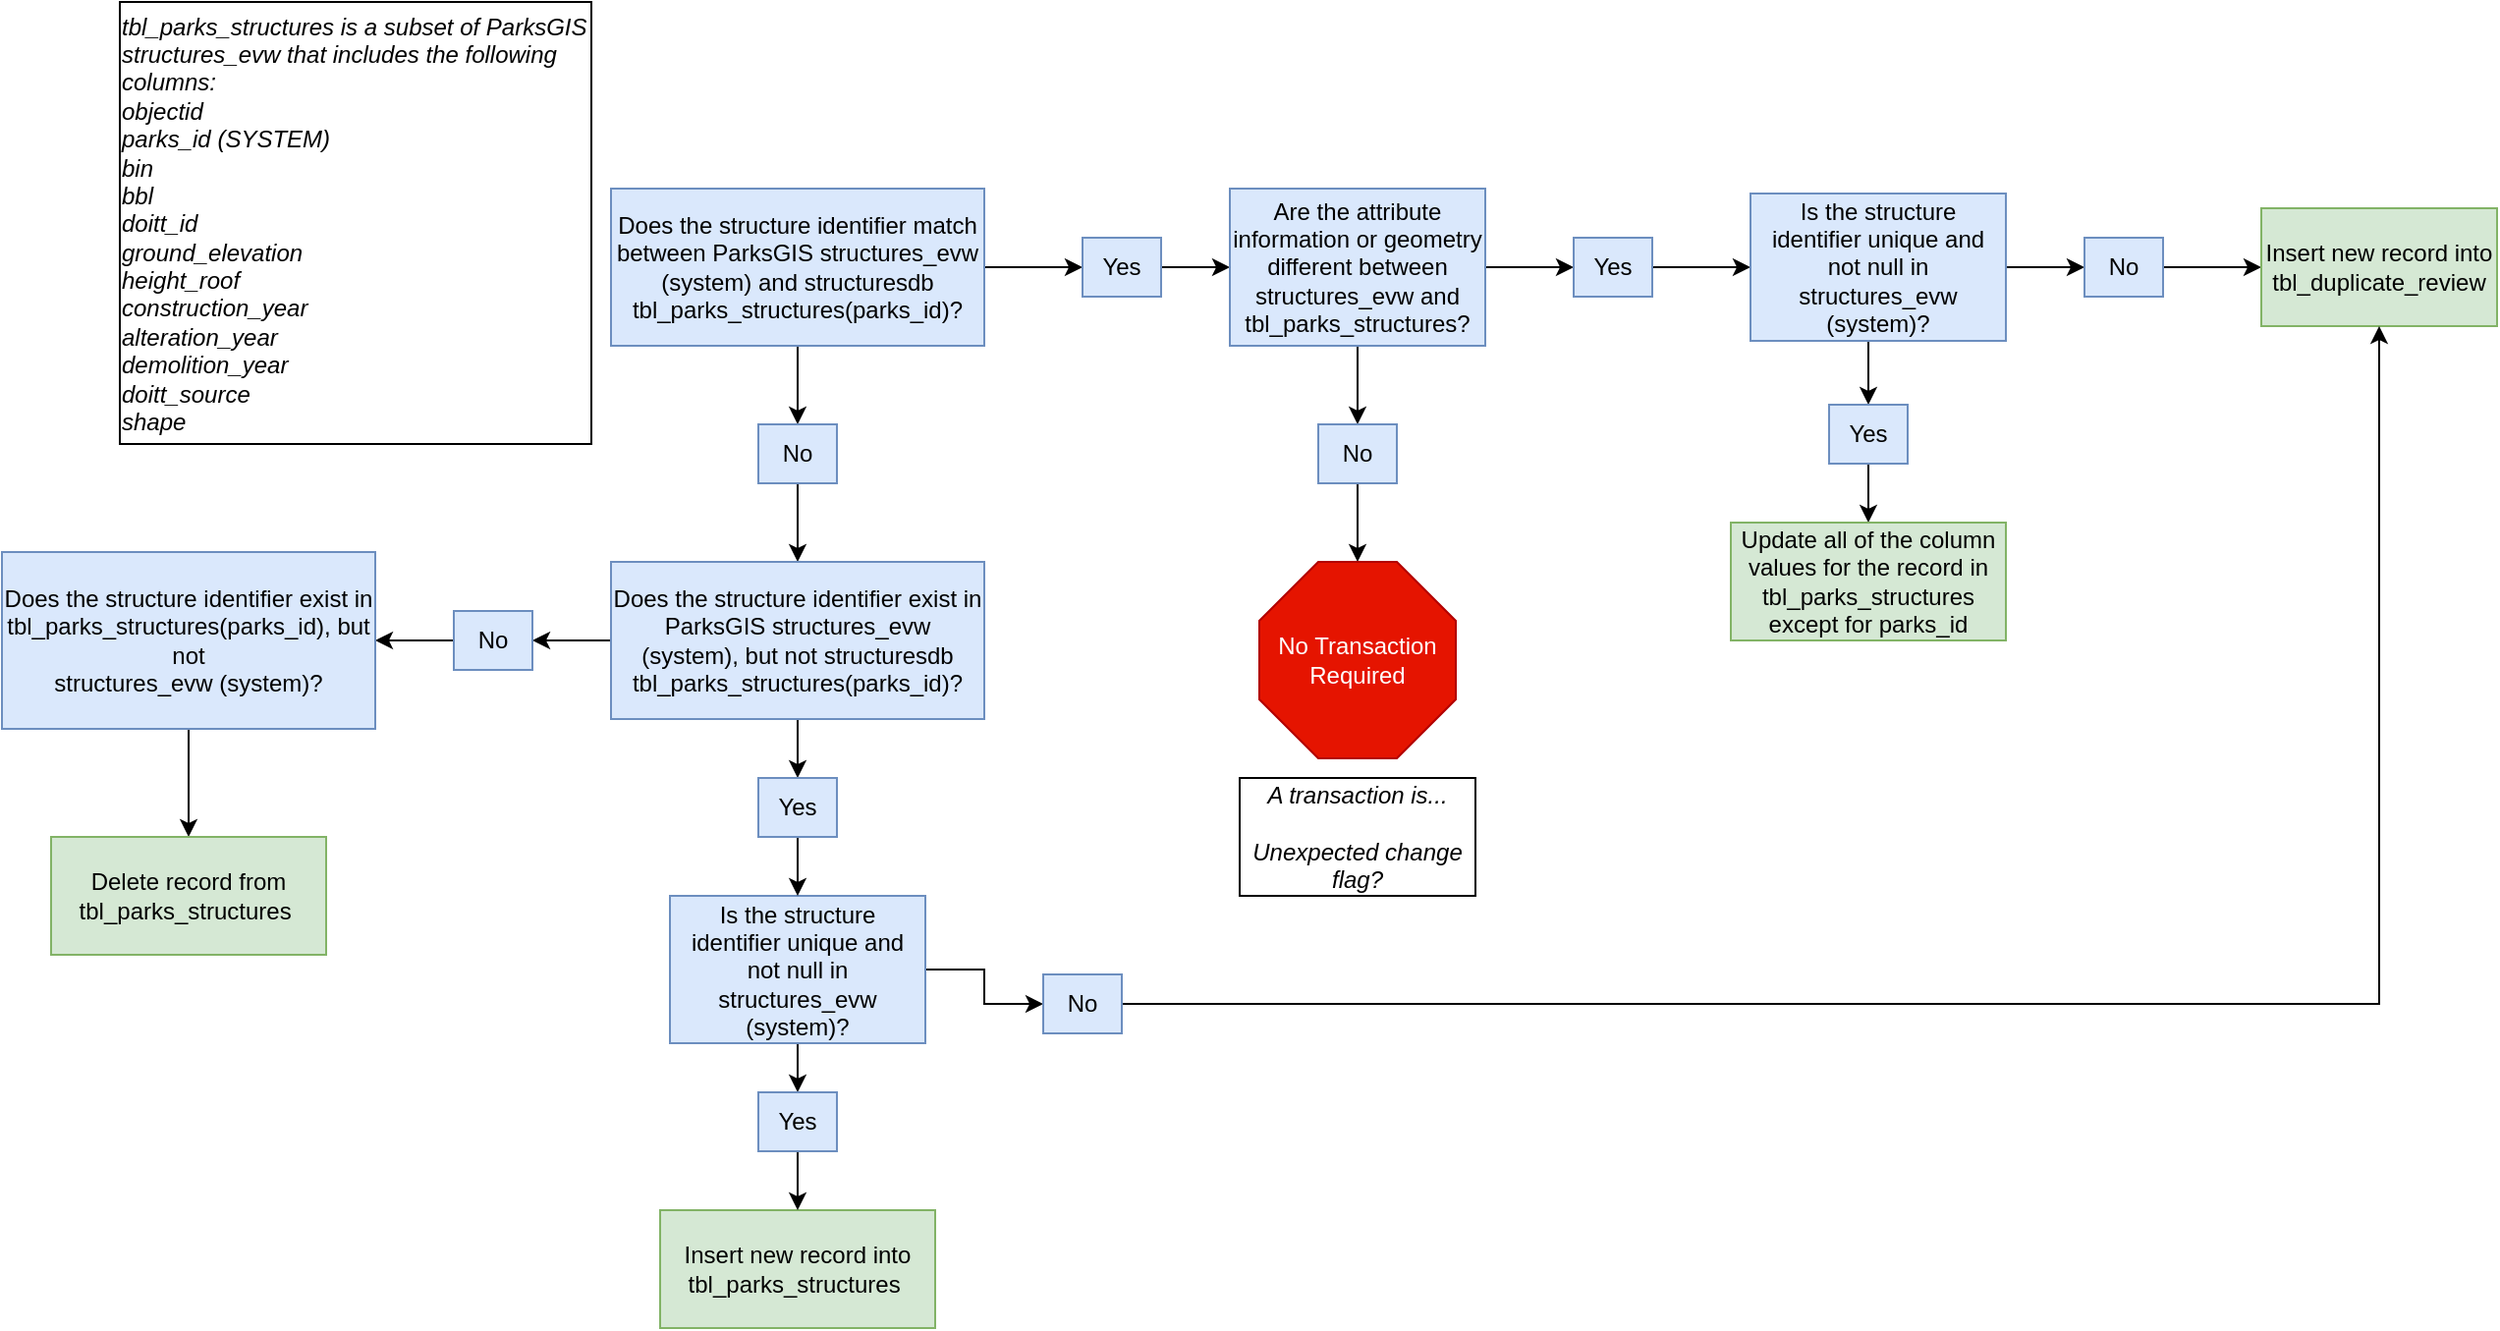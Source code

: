 <mxfile version="13.6.1" type="github">
  <diagram id="_IFJutEF3Iz8n2r1wNuO" name="Page-1">
    <mxGraphModel dx="2881" dy="1134" grid="1" gridSize="10" guides="1" tooltips="1" connect="1" arrows="1" fold="1" page="1" pageScale="1" pageWidth="850" pageHeight="1100" math="0" shadow="0">
      <root>
        <mxCell id="0" />
        <mxCell id="1" parent="0" />
        <mxCell id="CAYcls5t_juTczSQUHOq-6" style="edgeStyle=orthogonalEdgeStyle;rounded=0;orthogonalLoop=1;jettySize=auto;html=1;exitX=1;exitY=0.5;exitDx=0;exitDy=0;entryX=0;entryY=0.5;entryDx=0;entryDy=0;" parent="1" source="CAYcls5t_juTczSQUHOq-1" target="CAYcls5t_juTczSQUHOq-2" edge="1">
          <mxGeometry relative="1" as="geometry" />
        </mxCell>
        <mxCell id="3YFnWvvlwwLfX2JDb95H-2" style="edgeStyle=orthogonalEdgeStyle;rounded=0;orthogonalLoop=1;jettySize=auto;html=1;exitX=0.5;exitY=1;exitDx=0;exitDy=0;entryX=0.5;entryY=0;entryDx=0;entryDy=0;" edge="1" parent="1" source="CAYcls5t_juTczSQUHOq-1" target="CAYcls5t_juTczSQUHOq-3">
          <mxGeometry relative="1" as="geometry" />
        </mxCell>
        <mxCell id="CAYcls5t_juTczSQUHOq-1" value="Does the structure identifier match between ParksGIS structures_evw (system) and structuresdb tbl_parks_structures(parks_id)?" style="rounded=0;whiteSpace=wrap;html=1;fillColor=#dae8fc;strokeColor=#6c8ebf;" parent="1" vertex="1">
          <mxGeometry x="30" y="130" width="190" height="80" as="geometry" />
        </mxCell>
        <mxCell id="CAYcls5t_juTczSQUHOq-7" style="edgeStyle=orthogonalEdgeStyle;rounded=0;orthogonalLoop=1;jettySize=auto;html=1;exitX=1;exitY=0.5;exitDx=0;exitDy=0;" parent="1" source="CAYcls5t_juTczSQUHOq-2" target="CAYcls5t_juTczSQUHOq-4" edge="1">
          <mxGeometry relative="1" as="geometry" />
        </mxCell>
        <mxCell id="CAYcls5t_juTczSQUHOq-2" value="Yes" style="rounded=0;whiteSpace=wrap;html=1;fillColor=#dae8fc;strokeColor=#6c8ebf;" parent="1" vertex="1">
          <mxGeometry x="270" y="155" width="40" height="30" as="geometry" />
        </mxCell>
        <mxCell id="3YFnWvvlwwLfX2JDb95H-13" style="edgeStyle=orthogonalEdgeStyle;rounded=0;orthogonalLoop=1;jettySize=auto;html=1;exitX=0.5;exitY=1;exitDx=0;exitDy=0;" edge="1" parent="1" source="CAYcls5t_juTczSQUHOq-3" target="3YFnWvvlwwLfX2JDb95H-12">
          <mxGeometry relative="1" as="geometry" />
        </mxCell>
        <mxCell id="CAYcls5t_juTczSQUHOq-3" value="No" style="rounded=0;whiteSpace=wrap;html=1;fillColor=#dae8fc;strokeColor=#6c8ebf;" parent="1" vertex="1">
          <mxGeometry x="105" y="250" width="40" height="30" as="geometry" />
        </mxCell>
        <mxCell id="CAYcls5t_juTczSQUHOq-8" style="edgeStyle=orthogonalEdgeStyle;rounded=0;orthogonalLoop=1;jettySize=auto;html=1;exitX=1;exitY=0.5;exitDx=0;exitDy=0;entryX=0;entryY=0.5;entryDx=0;entryDy=0;" parent="1" source="CAYcls5t_juTczSQUHOq-4" target="CAYcls5t_juTczSQUHOq-5" edge="1">
          <mxGeometry relative="1" as="geometry" />
        </mxCell>
        <mxCell id="CAYcls5t_juTczSQUHOq-10" style="edgeStyle=orthogonalEdgeStyle;rounded=0;orthogonalLoop=1;jettySize=auto;html=1;exitX=0.5;exitY=1;exitDx=0;exitDy=0;entryX=0.5;entryY=0;entryDx=0;entryDy=0;" parent="1" source="CAYcls5t_juTczSQUHOq-4" target="CAYcls5t_juTczSQUHOq-9" edge="1">
          <mxGeometry relative="1" as="geometry" />
        </mxCell>
        <mxCell id="CAYcls5t_juTczSQUHOq-4" value="Are the attribute information or geometry different between structures_evw and tbl_parks_structures?" style="rounded=0;whiteSpace=wrap;html=1;fillColor=#dae8fc;strokeColor=#6c8ebf;" parent="1" vertex="1">
          <mxGeometry x="345" y="130" width="130" height="80" as="geometry" />
        </mxCell>
        <mxCell id="CAYcls5t_juTczSQUHOq-17" style="edgeStyle=orthogonalEdgeStyle;rounded=0;orthogonalLoop=1;jettySize=auto;html=1;exitX=1;exitY=0.5;exitDx=0;exitDy=0;entryX=0;entryY=0.5;entryDx=0;entryDy=0;" parent="1" source="CAYcls5t_juTczSQUHOq-5" target="CAYcls5t_juTczSQUHOq-14" edge="1">
          <mxGeometry relative="1" as="geometry" />
        </mxCell>
        <mxCell id="CAYcls5t_juTczSQUHOq-5" value="Yes" style="rounded=0;whiteSpace=wrap;html=1;fillColor=#dae8fc;strokeColor=#6c8ebf;" parent="1" vertex="1">
          <mxGeometry x="520" y="155" width="40" height="30" as="geometry" />
        </mxCell>
        <mxCell id="CAYcls5t_juTczSQUHOq-13" style="edgeStyle=orthogonalEdgeStyle;rounded=0;orthogonalLoop=1;jettySize=auto;html=1;exitX=0.5;exitY=1;exitDx=0;exitDy=0;entryX=0.5;entryY=0;entryDx=0;entryDy=0;entryPerimeter=0;" parent="1" source="CAYcls5t_juTczSQUHOq-9" target="CAYcls5t_juTczSQUHOq-12" edge="1">
          <mxGeometry relative="1" as="geometry" />
        </mxCell>
        <mxCell id="CAYcls5t_juTczSQUHOq-9" value="No" style="rounded=0;whiteSpace=wrap;html=1;fillColor=#dae8fc;strokeColor=#6c8ebf;" parent="1" vertex="1">
          <mxGeometry x="390" y="250" width="40" height="30" as="geometry" />
        </mxCell>
        <mxCell id="CAYcls5t_juTczSQUHOq-12" value="No Transaction Required" style="whiteSpace=wrap;html=1;shape=mxgraph.basic.octagon2;align=center;verticalAlign=middle;dx=15;fillColor=#e51400;strokeColor=#B20000;fontColor=#ffffff;" parent="1" vertex="1">
          <mxGeometry x="360" y="320" width="100" height="100" as="geometry" />
        </mxCell>
        <mxCell id="CAYcls5t_juTczSQUHOq-19" style="edgeStyle=orthogonalEdgeStyle;rounded=0;orthogonalLoop=1;jettySize=auto;html=1;exitX=0.5;exitY=1;exitDx=0;exitDy=0;entryX=0.5;entryY=0;entryDx=0;entryDy=0;" parent="1" source="CAYcls5t_juTczSQUHOq-14" target="CAYcls5t_juTczSQUHOq-18" edge="1">
          <mxGeometry relative="1" as="geometry" />
        </mxCell>
        <mxCell id="3YFnWvvlwwLfX2JDb95H-5" style="edgeStyle=orthogonalEdgeStyle;rounded=0;orthogonalLoop=1;jettySize=auto;html=1;exitX=1;exitY=0.5;exitDx=0;exitDy=0;entryX=0;entryY=0.5;entryDx=0;entryDy=0;" edge="1" parent="1" source="CAYcls5t_juTczSQUHOq-14" target="3YFnWvvlwwLfX2JDb95H-4">
          <mxGeometry relative="1" as="geometry" />
        </mxCell>
        <mxCell id="CAYcls5t_juTczSQUHOq-14" value="Is the structure identifier unique and not null in structures_evw (system)?" style="rounded=0;whiteSpace=wrap;html=1;fillColor=#dae8fc;strokeColor=#6c8ebf;" parent="1" vertex="1">
          <mxGeometry x="610" y="132.5" width="130" height="75" as="geometry" />
        </mxCell>
        <mxCell id="3YFnWvvlwwLfX2JDb95H-10" style="edgeStyle=orthogonalEdgeStyle;rounded=0;orthogonalLoop=1;jettySize=auto;html=1;exitX=0.5;exitY=1;exitDx=0;exitDy=0;entryX=0.5;entryY=0;entryDx=0;entryDy=0;" edge="1" parent="1" source="CAYcls5t_juTczSQUHOq-18" target="3YFnWvvlwwLfX2JDb95H-9">
          <mxGeometry relative="1" as="geometry" />
        </mxCell>
        <mxCell id="CAYcls5t_juTczSQUHOq-18" value="Yes" style="rounded=0;whiteSpace=wrap;html=1;fillColor=#dae8fc;strokeColor=#6c8ebf;" parent="1" vertex="1">
          <mxGeometry x="650" y="240" width="40" height="30" as="geometry" />
        </mxCell>
        <mxCell id="3YFnWvvlwwLfX2JDb95H-1" value="&lt;div style=&quot;text-align: left&quot;&gt;&lt;i&gt;tbl_parks_structures is a subset of ParksGIS structures_evw that includes the following columns:&lt;/i&gt;&lt;/div&gt;&lt;div style=&quot;text-align: left&quot;&gt;&lt;i&gt;objectid&lt;/i&gt;&lt;/div&gt;&lt;i&gt;&lt;div style=&quot;text-align: left&quot;&gt;&lt;i&gt;parks_id (SYSTEM)&lt;/i&gt;&lt;/div&gt;&lt;div style=&quot;text-align: left&quot;&gt;&lt;i&gt;bin&lt;/i&gt;&lt;/div&gt;&lt;div style=&quot;text-align: left&quot;&gt;&lt;i&gt;bbl&lt;/i&gt;&lt;/div&gt;&lt;div style=&quot;text-align: left&quot;&gt;&lt;i&gt;doitt_id&lt;/i&gt;&lt;/div&gt;&lt;div style=&quot;text-align: left&quot;&gt;&lt;i&gt;ground_elevation&lt;/i&gt;&lt;/div&gt;&lt;div style=&quot;text-align: left&quot;&gt;&lt;i&gt;height_roof&lt;/i&gt;&lt;/div&gt;&lt;div style=&quot;text-align: left&quot;&gt;&lt;i&gt;construction_year&lt;/i&gt;&lt;/div&gt;&lt;div style=&quot;text-align: left&quot;&gt;&lt;i&gt;alteration_year&lt;/i&gt;&lt;/div&gt;&lt;div style=&quot;text-align: left&quot;&gt;&lt;i&gt;demolition_year&lt;/i&gt;&lt;/div&gt;&lt;div style=&quot;text-align: left&quot;&gt;&lt;i&gt;doitt_source&lt;/i&gt;&lt;/div&gt;&lt;div style=&quot;text-align: left&quot;&gt;&lt;i&gt;shape&lt;/i&gt;&lt;/div&gt;&lt;/i&gt;" style="rounded=0;whiteSpace=wrap;html=1;" vertex="1" parent="1">
          <mxGeometry x="-220" y="35" width="240" height="225" as="geometry" />
        </mxCell>
        <mxCell id="3YFnWvvlwwLfX2JDb95H-3" value="A transaction is...&lt;br&gt;&lt;br&gt;Unexpected change flag?" style="rounded=0;whiteSpace=wrap;html=1;fontStyle=2" vertex="1" parent="1">
          <mxGeometry x="350" y="430" width="120" height="60" as="geometry" />
        </mxCell>
        <mxCell id="3YFnWvvlwwLfX2JDb95H-7" style="edgeStyle=orthogonalEdgeStyle;rounded=0;orthogonalLoop=1;jettySize=auto;html=1;exitX=1;exitY=0.5;exitDx=0;exitDy=0;entryX=0;entryY=0.5;entryDx=0;entryDy=0;entryPerimeter=0;" edge="1" parent="1" source="3YFnWvvlwwLfX2JDb95H-4">
          <mxGeometry relative="1" as="geometry">
            <mxPoint x="870" y="170" as="targetPoint" />
          </mxGeometry>
        </mxCell>
        <mxCell id="3YFnWvvlwwLfX2JDb95H-4" value="No" style="rounded=0;whiteSpace=wrap;html=1;fillColor=#dae8fc;strokeColor=#6c8ebf;" vertex="1" parent="1">
          <mxGeometry x="780" y="155" width="40" height="30" as="geometry" />
        </mxCell>
        <mxCell id="3YFnWvvlwwLfX2JDb95H-8" value="Insert new record into tbl_duplicate_review" style="rounded=0;whiteSpace=wrap;html=1;fillColor=#d5e8d4;strokeColor=#82b366;" vertex="1" parent="1">
          <mxGeometry x="870" y="140" width="120" height="60" as="geometry" />
        </mxCell>
        <mxCell id="3YFnWvvlwwLfX2JDb95H-9" value="Update all of the column values for the record in tbl_parks_structures except for parks_id" style="rounded=0;whiteSpace=wrap;html=1;fillColor=#d5e8d4;strokeColor=#82b366;" vertex="1" parent="1">
          <mxGeometry x="600" y="300" width="140" height="60" as="geometry" />
        </mxCell>
        <mxCell id="3YFnWvvlwwLfX2JDb95H-11" value="Insert new record into tbl_parks_structures&amp;nbsp;" style="rounded=0;whiteSpace=wrap;html=1;fillColor=#d5e8d4;strokeColor=#82b366;" vertex="1" parent="1">
          <mxGeometry x="55" y="650" width="140" height="60" as="geometry" />
        </mxCell>
        <mxCell id="3YFnWvvlwwLfX2JDb95H-16" style="edgeStyle=orthogonalEdgeStyle;rounded=0;orthogonalLoop=1;jettySize=auto;html=1;exitX=0.5;exitY=1;exitDx=0;exitDy=0;" edge="1" parent="1" source="3YFnWvvlwwLfX2JDb95H-12" target="3YFnWvvlwwLfX2JDb95H-15">
          <mxGeometry relative="1" as="geometry" />
        </mxCell>
        <mxCell id="3YFnWvvlwwLfX2JDb95H-26" style="edgeStyle=orthogonalEdgeStyle;rounded=0;orthogonalLoop=1;jettySize=auto;html=1;exitX=0;exitY=0.5;exitDx=0;exitDy=0;" edge="1" parent="1" source="3YFnWvvlwwLfX2JDb95H-12" target="3YFnWvvlwwLfX2JDb95H-25">
          <mxGeometry relative="1" as="geometry" />
        </mxCell>
        <mxCell id="3YFnWvvlwwLfX2JDb95H-12" value="Does the structure identifier exist in ParksGIS structures_evw (system), but not structuresdb tbl_parks_structures(parks_id)?" style="rounded=0;whiteSpace=wrap;html=1;fillColor=#dae8fc;strokeColor=#6c8ebf;" vertex="1" parent="1">
          <mxGeometry x="30" y="320" width="190" height="80" as="geometry" />
        </mxCell>
        <mxCell id="3YFnWvvlwwLfX2JDb95H-20" style="edgeStyle=orthogonalEdgeStyle;rounded=0;orthogonalLoop=1;jettySize=auto;html=1;exitX=0.5;exitY=1;exitDx=0;exitDy=0;entryX=0.5;entryY=0;entryDx=0;entryDy=0;" edge="1" parent="1" source="3YFnWvvlwwLfX2JDb95H-14" target="3YFnWvvlwwLfX2JDb95H-19">
          <mxGeometry relative="1" as="geometry" />
        </mxCell>
        <mxCell id="3YFnWvvlwwLfX2JDb95H-23" style="edgeStyle=orthogonalEdgeStyle;rounded=0;orthogonalLoop=1;jettySize=auto;html=1;exitX=1;exitY=0.5;exitDx=0;exitDy=0;entryX=0;entryY=0.5;entryDx=0;entryDy=0;" edge="1" parent="1" source="3YFnWvvlwwLfX2JDb95H-14" target="3YFnWvvlwwLfX2JDb95H-22">
          <mxGeometry relative="1" as="geometry" />
        </mxCell>
        <mxCell id="3YFnWvvlwwLfX2JDb95H-14" value="Is the structure identifier unique and not null in structures_evw (system)?" style="rounded=0;whiteSpace=wrap;html=1;fillColor=#dae8fc;strokeColor=#6c8ebf;" vertex="1" parent="1">
          <mxGeometry x="60" y="490" width="130" height="75" as="geometry" />
        </mxCell>
        <mxCell id="3YFnWvvlwwLfX2JDb95H-17" style="edgeStyle=orthogonalEdgeStyle;rounded=0;orthogonalLoop=1;jettySize=auto;html=1;exitX=0.5;exitY=1;exitDx=0;exitDy=0;" edge="1" parent="1" source="3YFnWvvlwwLfX2JDb95H-15" target="3YFnWvvlwwLfX2JDb95H-14">
          <mxGeometry relative="1" as="geometry" />
        </mxCell>
        <mxCell id="3YFnWvvlwwLfX2JDb95H-15" value="Yes" style="rounded=0;whiteSpace=wrap;html=1;fillColor=#dae8fc;strokeColor=#6c8ebf;" vertex="1" parent="1">
          <mxGeometry x="105" y="430" width="40" height="30" as="geometry" />
        </mxCell>
        <mxCell id="3YFnWvvlwwLfX2JDb95H-21" style="edgeStyle=orthogonalEdgeStyle;rounded=0;orthogonalLoop=1;jettySize=auto;html=1;exitX=0.5;exitY=1;exitDx=0;exitDy=0;" edge="1" parent="1" source="3YFnWvvlwwLfX2JDb95H-19" target="3YFnWvvlwwLfX2JDb95H-11">
          <mxGeometry relative="1" as="geometry" />
        </mxCell>
        <mxCell id="3YFnWvvlwwLfX2JDb95H-19" value="Yes" style="rounded=0;whiteSpace=wrap;html=1;fillColor=#dae8fc;strokeColor=#6c8ebf;" vertex="1" parent="1">
          <mxGeometry x="105" y="590" width="40" height="30" as="geometry" />
        </mxCell>
        <mxCell id="3YFnWvvlwwLfX2JDb95H-24" style="edgeStyle=orthogonalEdgeStyle;rounded=0;orthogonalLoop=1;jettySize=auto;html=1;exitX=1;exitY=0.5;exitDx=0;exitDy=0;entryX=0.5;entryY=1;entryDx=0;entryDy=0;" edge="1" parent="1" source="3YFnWvvlwwLfX2JDb95H-22" target="3YFnWvvlwwLfX2JDb95H-8">
          <mxGeometry relative="1" as="geometry" />
        </mxCell>
        <mxCell id="3YFnWvvlwwLfX2JDb95H-22" value="No" style="rounded=0;whiteSpace=wrap;html=1;fillColor=#dae8fc;strokeColor=#6c8ebf;" vertex="1" parent="1">
          <mxGeometry x="250" y="530" width="40" height="30" as="geometry" />
        </mxCell>
        <mxCell id="3YFnWvvlwwLfX2JDb95H-28" style="edgeStyle=orthogonalEdgeStyle;rounded=0;orthogonalLoop=1;jettySize=auto;html=1;exitX=0;exitY=0.5;exitDx=0;exitDy=0;entryX=1;entryY=0.5;entryDx=0;entryDy=0;" edge="1" parent="1" source="3YFnWvvlwwLfX2JDb95H-25" target="3YFnWvvlwwLfX2JDb95H-27">
          <mxGeometry relative="1" as="geometry" />
        </mxCell>
        <mxCell id="3YFnWvvlwwLfX2JDb95H-25" value="No" style="rounded=0;whiteSpace=wrap;html=1;fillColor=#dae8fc;strokeColor=#6c8ebf;" vertex="1" parent="1">
          <mxGeometry x="-50" y="345" width="40" height="30" as="geometry" />
        </mxCell>
        <mxCell id="3YFnWvvlwwLfX2JDb95H-31" style="edgeStyle=orthogonalEdgeStyle;rounded=0;orthogonalLoop=1;jettySize=auto;html=1;exitX=0.5;exitY=1;exitDx=0;exitDy=0;entryX=0.5;entryY=0;entryDx=0;entryDy=0;" edge="1" parent="1" source="3YFnWvvlwwLfX2JDb95H-27" target="3YFnWvvlwwLfX2JDb95H-30">
          <mxGeometry relative="1" as="geometry" />
        </mxCell>
        <mxCell id="3YFnWvvlwwLfX2JDb95H-27" value="Does the structure identifier exist in tbl_parks_structures(parks_id), but not&lt;br&gt;structures_evw (system)?" style="rounded=0;whiteSpace=wrap;html=1;fillColor=#dae8fc;strokeColor=#6c8ebf;" vertex="1" parent="1">
          <mxGeometry x="-280" y="315" width="190" height="90" as="geometry" />
        </mxCell>
        <mxCell id="3YFnWvvlwwLfX2JDb95H-30" value="Delete record from tbl_parks_structures&amp;nbsp;" style="rounded=0;whiteSpace=wrap;html=1;fillColor=#d5e8d4;strokeColor=#82b366;" vertex="1" parent="1">
          <mxGeometry x="-255" y="460" width="140" height="60" as="geometry" />
        </mxCell>
      </root>
    </mxGraphModel>
  </diagram>
</mxfile>
